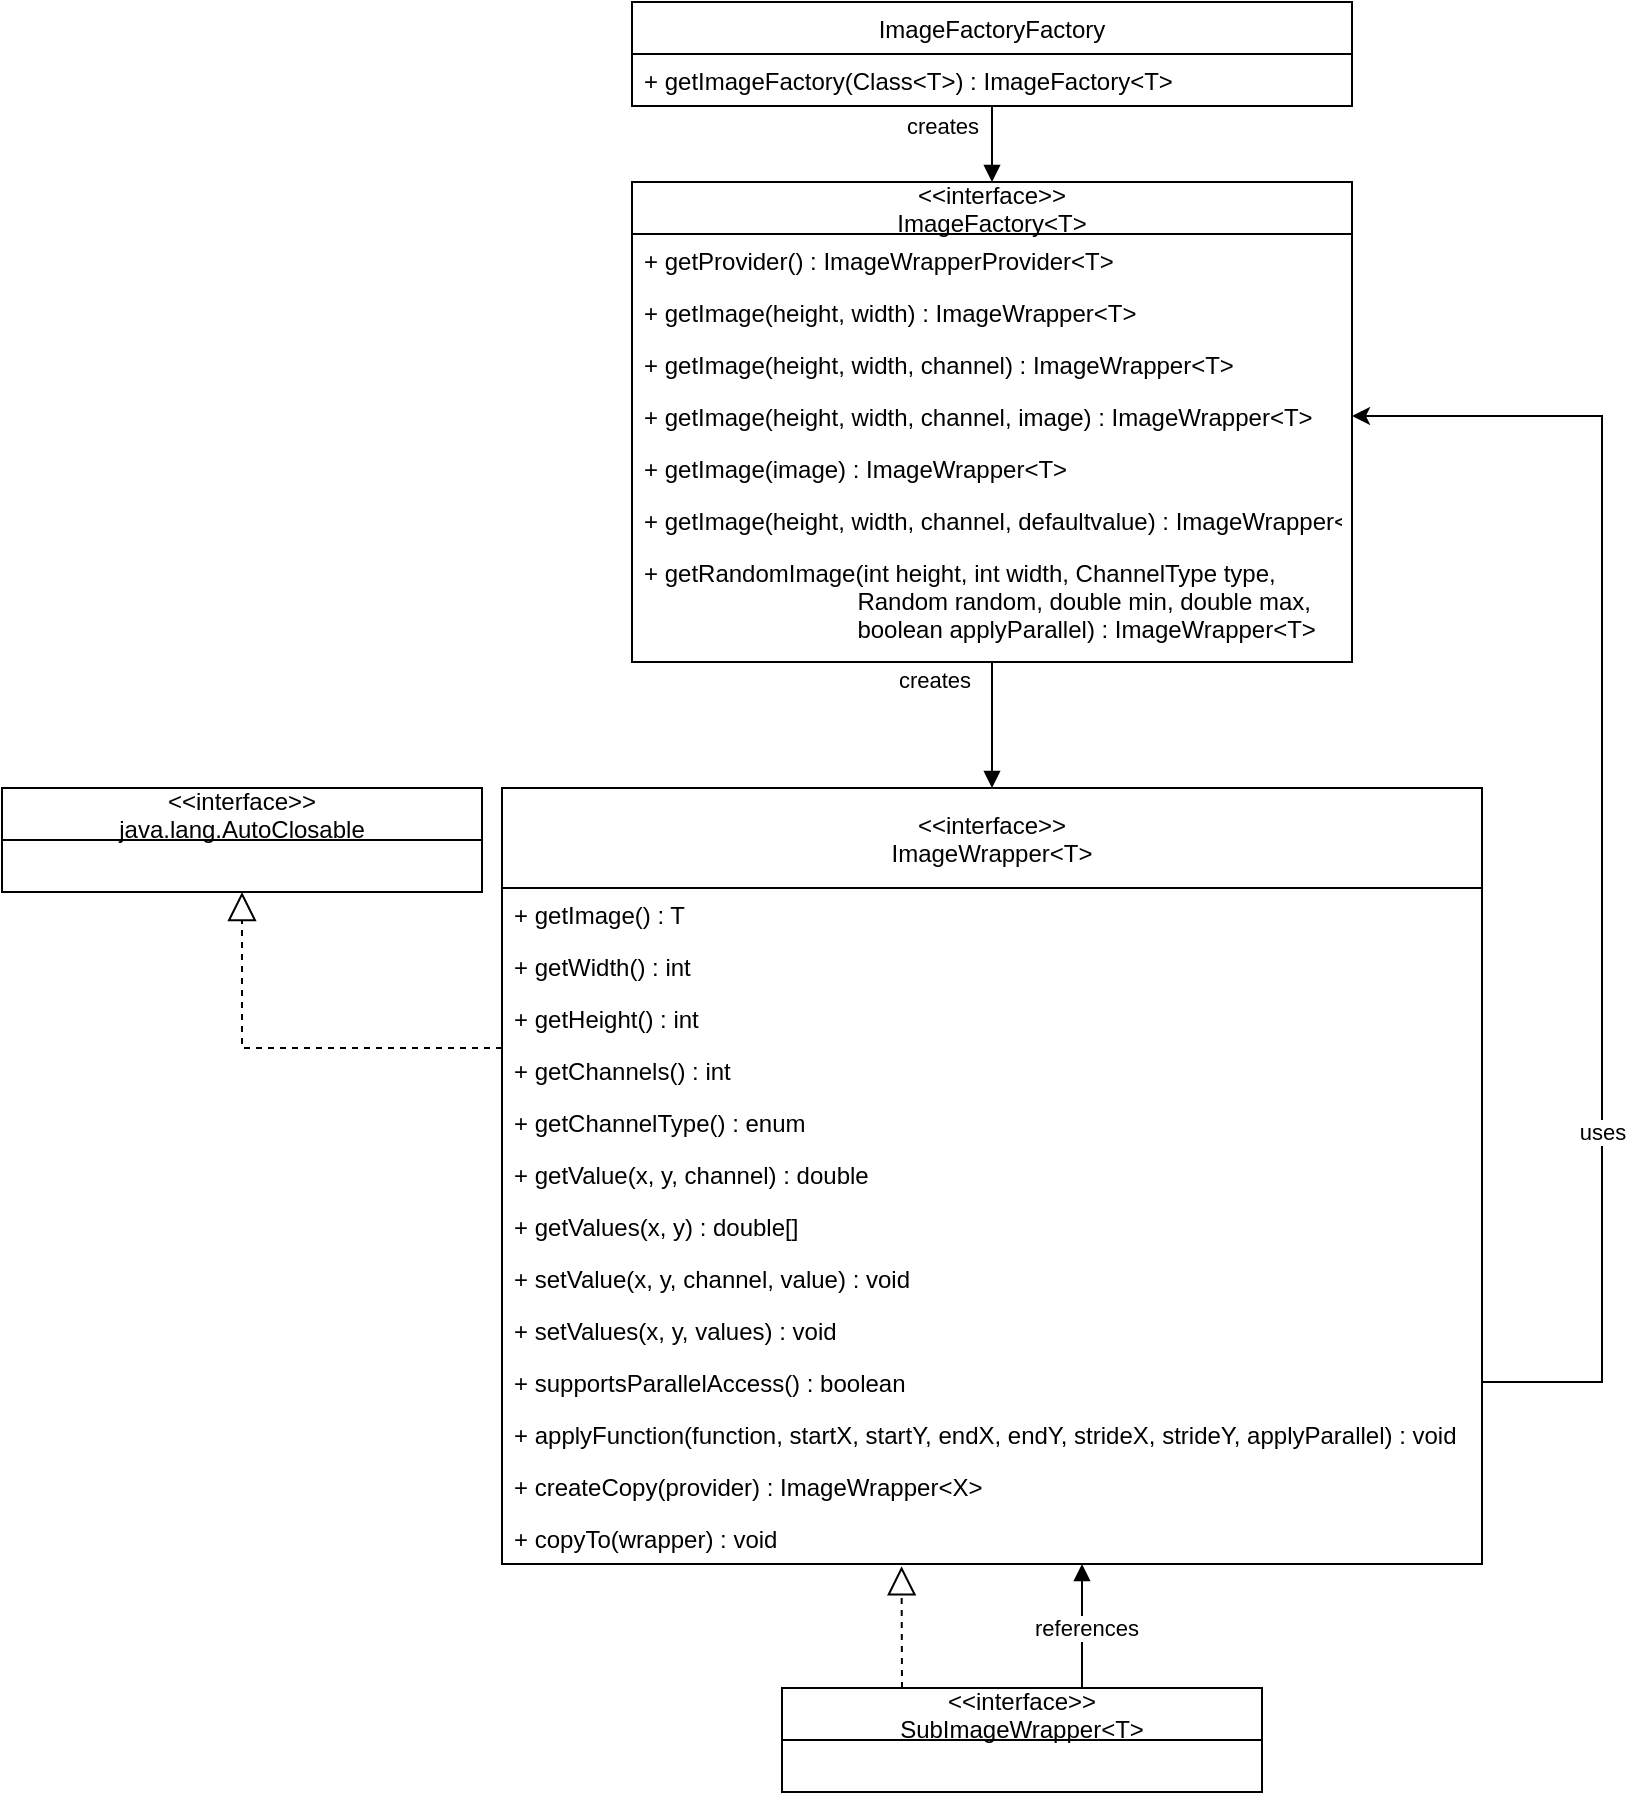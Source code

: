 <mxfile version="13.7.9" type="device"><diagram id="tygNcy8SpjdutiwsH8bo" name="Page-1"><mxGraphModel dx="1422" dy="976" grid="1" gridSize="10" guides="1" tooltips="1" connect="1" arrows="1" fold="1" page="1" pageScale="1" pageWidth="850" pageHeight="950" math="0" shadow="0"><root><mxCell id="0"/><mxCell id="1" parent="0"/><mxCell id="NWwmKJWpgc9R3A49z-l7-13" value="creates" style="html=1;verticalAlign=bottom;endArrow=block;" parent="1" source="NWwmKJWpgc9R3A49z-l7-1" target="NWwmKJWpgc9R3A49z-l7-7" edge="1"><mxGeometry x="-0.424" y="-29" width="80" relative="1" as="geometry"><mxPoint x="440" y="693" as="sourcePoint"/><mxPoint x="520" y="693" as="targetPoint"/><mxPoint as="offset"/></mxGeometry></mxCell><mxCell id="NWwmKJWpgc9R3A49z-l7-37" value="" style="endArrow=block;dashed=1;endFill=0;endSize=12;html=1;entryX=0.122;entryY=1.044;entryDx=0;entryDy=0;entryPerimeter=0;exitX=0.25;exitY=0;exitDx=0;exitDy=0;" parent="1" source="NWwmKJWpgc9R3A49z-l7-29" edge="1"><mxGeometry width="160" relative="1" as="geometry"><mxPoint x="490" y="873" as="sourcePoint"/><mxPoint x="459.78" y="812.144" as="targetPoint"/></mxGeometry></mxCell><mxCell id="NWwmKJWpgc9R3A49z-l7-38" value="" style="endArrow=block;endFill=1;html=1;edgeStyle=orthogonalEdgeStyle;align=left;verticalAlign=top;" parent="1" source="NWwmKJWpgc9R3A49z-l7-29" edge="1"><mxGeometry x="-1" relative="1" as="geometry"><mxPoint x="580" y="713" as="sourcePoint"/><mxPoint x="550" y="811" as="targetPoint"/><Array as="points"><mxPoint x="550" y="843"/><mxPoint x="550" y="843"/></Array></mxGeometry></mxCell><mxCell id="NWwmKJWpgc9R3A49z-l7-40" value="references" style="edgeLabel;html=1;align=center;verticalAlign=middle;resizable=0;points=[];" parent="NWwmKJWpgc9R3A49z-l7-38" vertex="1" connectable="0"><mxGeometry x="0.346" y="-33" relative="1" as="geometry"><mxPoint x="-31" y="11.71" as="offset"/></mxGeometry></mxCell><mxCell id="NWwmKJWpgc9R3A49z-l7-43" value="" style="endArrow=block;dashed=1;endFill=0;endSize=12;html=1;rounded=0;" parent="1" target="NWwmKJWpgc9R3A49z-l7-42" edge="1"><mxGeometry width="160" relative="1" as="geometry"><mxPoint x="260" y="553" as="sourcePoint"/><mxPoint x="390" y="639" as="targetPoint"/><Array as="points"><mxPoint x="130" y="553"/></Array></mxGeometry></mxCell><mxCell id="NWwmKJWpgc9R3A49z-l7-50" style="edgeStyle=orthogonalEdgeStyle;rounded=0;orthogonalLoop=1;jettySize=auto;html=1;exitX=1;exitY=0.5;exitDx=0;exitDy=0;entryX=1;entryY=0.5;entryDx=0;entryDy=0;" parent="1" source="NWwmKJWpgc9R3A49z-l7-47" target="NWwmKJWpgc9R3A49z-l7-5" edge="1"><mxGeometry relative="1" as="geometry"><Array as="points"><mxPoint x="750" y="720"/><mxPoint x="810" y="720"/><mxPoint x="810" y="237"/></Array><mxPoint x="810" y="307" as="targetPoint"/></mxGeometry></mxCell><mxCell id="NWwmKJWpgc9R3A49z-l7-51" value="uses" style="edgeLabel;html=1;align=center;verticalAlign=middle;resizable=0;points=[];" parent="NWwmKJWpgc9R3A49z-l7-50" vertex="1" connectable="0"><mxGeometry x="-0.392" relative="1" as="geometry"><mxPoint as="offset"/></mxGeometry></mxCell><mxCell id="0SvNiM1WhNZJHh7I-c1r-17" value="creates" style="html=1;verticalAlign=bottom;endArrow=block;entryX=0.5;entryY=0;entryDx=0;entryDy=0;" edge="1" parent="1" source="0SvNiM1WhNZJHh7I-c1r-9" target="NWwmKJWpgc9R3A49z-l7-1"><mxGeometry y="-25" width="80" relative="1" as="geometry"><mxPoint x="510" y="70" as="sourcePoint"/><mxPoint x="515" y="433" as="targetPoint"/><mxPoint as="offset"/></mxGeometry></mxCell><mxCell id="NWwmKJWpgc9R3A49z-l7-7" value="&lt;&lt;interface&gt;&gt;&#10;ImageWrapper&lt;T&gt;" style="swimlane;fontStyle=0;childLayout=stackLayout;horizontal=1;startSize=50;fillColor=none;horizontalStack=0;resizeParent=1;resizeParentMax=0;resizeLast=0;collapsible=1;marginBottom=0;" parent="1" vertex="1"><mxGeometry x="260" y="423" width="490" height="388" as="geometry"/></mxCell><mxCell id="NWwmKJWpgc9R3A49z-l7-8" value="+ getImage() : T" style="text;strokeColor=none;fillColor=none;align=left;verticalAlign=top;spacingLeft=4;spacingRight=4;overflow=hidden;rotatable=0;points=[[0,0.5],[1,0.5]];portConstraint=eastwest;" parent="NWwmKJWpgc9R3A49z-l7-7" vertex="1"><mxGeometry y="50" width="490" height="26" as="geometry"/></mxCell><mxCell id="NWwmKJWpgc9R3A49z-l7-9" value="+ getWidth() : int" style="text;strokeColor=none;fillColor=none;align=left;verticalAlign=top;spacingLeft=4;spacingRight=4;overflow=hidden;rotatable=0;points=[[0,0.5],[1,0.5]];portConstraint=eastwest;" parent="NWwmKJWpgc9R3A49z-l7-7" vertex="1"><mxGeometry y="76" width="490" height="26" as="geometry"/></mxCell><mxCell id="NWwmKJWpgc9R3A49z-l7-10" value="+ getHeight() : int" style="text;strokeColor=none;fillColor=none;align=left;verticalAlign=top;spacingLeft=4;spacingRight=4;overflow=hidden;rotatable=0;points=[[0,0.5],[1,0.5]];portConstraint=eastwest;" parent="NWwmKJWpgc9R3A49z-l7-7" vertex="1"><mxGeometry y="102" width="490" height="26" as="geometry"/></mxCell><mxCell id="NWwmKJWpgc9R3A49z-l7-11" value="+ getChannels() : int" style="text;strokeColor=none;fillColor=none;align=left;verticalAlign=top;spacingLeft=4;spacingRight=4;overflow=hidden;rotatable=0;points=[[0,0.5],[1,0.5]];portConstraint=eastwest;" parent="NWwmKJWpgc9R3A49z-l7-7" vertex="1"><mxGeometry y="128" width="490" height="26" as="geometry"/></mxCell><mxCell id="NWwmKJWpgc9R3A49z-l7-41" value="+ getChannelType() : enum" style="text;strokeColor=none;fillColor=none;align=left;verticalAlign=top;spacingLeft=4;spacingRight=4;overflow=hidden;rotatable=0;points=[[0,0.5],[1,0.5]];portConstraint=eastwest;" parent="NWwmKJWpgc9R3A49z-l7-7" vertex="1"><mxGeometry y="154" width="490" height="26" as="geometry"/></mxCell><mxCell id="NWwmKJWpgc9R3A49z-l7-44" value="+ getValue(x, y, channel) : double" style="text;strokeColor=none;fillColor=none;align=left;verticalAlign=top;spacingLeft=4;spacingRight=4;overflow=hidden;rotatable=0;points=[[0,0.5],[1,0.5]];portConstraint=eastwest;" parent="NWwmKJWpgc9R3A49z-l7-7" vertex="1"><mxGeometry y="180" width="490" height="26" as="geometry"/></mxCell><mxCell id="NWwmKJWpgc9R3A49z-l7-12" value="+ getValues(x, y) : double[]" style="text;strokeColor=none;fillColor=none;align=left;verticalAlign=top;spacingLeft=4;spacingRight=4;overflow=hidden;rotatable=0;points=[[0,0.5],[1,0.5]];portConstraint=eastwest;" parent="NWwmKJWpgc9R3A49z-l7-7" vertex="1"><mxGeometry y="206" width="490" height="26" as="geometry"/></mxCell><mxCell id="NWwmKJWpgc9R3A49z-l7-46" value="+ setValue(x, y, channel, value) : void" style="text;strokeColor=none;fillColor=none;align=left;verticalAlign=top;spacingLeft=4;spacingRight=4;overflow=hidden;rotatable=0;points=[[0,0.5],[1,0.5]];portConstraint=eastwest;" parent="NWwmKJWpgc9R3A49z-l7-7" vertex="1"><mxGeometry y="232" width="490" height="26" as="geometry"/></mxCell><mxCell id="NWwmKJWpgc9R3A49z-l7-45" value="+ setValues(x, y, values) : void" style="text;strokeColor=none;fillColor=none;align=left;verticalAlign=top;spacingLeft=4;spacingRight=4;overflow=hidden;rotatable=0;points=[[0,0.5],[1,0.5]];portConstraint=eastwest;" parent="NWwmKJWpgc9R3A49z-l7-7" vertex="1"><mxGeometry y="258" width="490" height="26" as="geometry"/></mxCell><mxCell id="NWwmKJWpgc9R3A49z-l7-52" value="+ supportsParallelAccess() : boolean" style="text;strokeColor=none;fillColor=none;align=left;verticalAlign=top;spacingLeft=4;spacingRight=4;overflow=hidden;rotatable=0;points=[[0,0.5],[1,0.5]];portConstraint=eastwest;" parent="NWwmKJWpgc9R3A49z-l7-7" vertex="1"><mxGeometry y="284" width="490" height="26" as="geometry"/></mxCell><mxCell id="NWwmKJWpgc9R3A49z-l7-47" value="+ applyFunction(function, startX, startY, endX, endY, strideX, strideY, applyParallel) : void" style="text;strokeColor=none;fillColor=none;align=left;verticalAlign=top;spacingLeft=4;spacingRight=4;overflow=hidden;rotatable=0;points=[[0,0.5],[1,0.5]];portConstraint=eastwest;" parent="NWwmKJWpgc9R3A49z-l7-7" vertex="1"><mxGeometry y="310" width="490" height="26" as="geometry"/></mxCell><mxCell id="NWwmKJWpgc9R3A49z-l7-49" value="+ createCopy(provider) : ImageWrapper&lt;X&gt;" style="text;strokeColor=none;fillColor=none;align=left;verticalAlign=top;spacingLeft=4;spacingRight=4;overflow=hidden;rotatable=0;points=[[0,0.5],[1,0.5]];portConstraint=eastwest;" parent="NWwmKJWpgc9R3A49z-l7-7" vertex="1"><mxGeometry y="336" width="490" height="26" as="geometry"/></mxCell><mxCell id="NWwmKJWpgc9R3A49z-l7-48" value="+ copyTo(wrapper) : void" style="text;strokeColor=none;fillColor=none;align=left;verticalAlign=top;spacingLeft=4;spacingRight=4;overflow=hidden;rotatable=0;points=[[0,0.5],[1,0.5]];portConstraint=eastwest;" parent="NWwmKJWpgc9R3A49z-l7-7" vertex="1"><mxGeometry y="362" width="490" height="26" as="geometry"/></mxCell><mxCell id="NWwmKJWpgc9R3A49z-l7-42" value="&lt;&lt;interface&gt;&gt;&#10;java.lang.AutoClosable" style="swimlane;fontStyle=0;childLayout=stackLayout;horizontal=1;startSize=26;fillColor=none;horizontalStack=0;resizeParent=1;resizeParentMax=0;resizeLast=0;collapsible=1;marginBottom=0;" parent="1" vertex="1"><mxGeometry x="10" y="423" width="240" height="52" as="geometry"/></mxCell><mxCell id="NWwmKJWpgc9R3A49z-l7-29" value="&lt;&lt;interface&gt;&gt;&#10;SubImageWrapper&lt;T&gt;" style="swimlane;fontStyle=0;childLayout=stackLayout;horizontal=1;startSize=26;fillColor=none;horizontalStack=0;resizeParent=1;resizeParentMax=0;resizeLast=0;collapsible=1;marginBottom=0;" parent="1" vertex="1"><mxGeometry x="400" y="873" width="240" height="52" as="geometry"/></mxCell><mxCell id="NWwmKJWpgc9R3A49z-l7-1" value="&lt;&lt;interface&gt;&gt;&#10;ImageFactory&lt;T&gt;" style="swimlane;fontStyle=0;childLayout=stackLayout;horizontal=1;startSize=26;fillColor=none;horizontalStack=0;resizeParent=1;resizeParentMax=0;resizeLast=0;collapsible=1;marginBottom=0;" parent="1" vertex="1"><mxGeometry x="325" y="120" width="360" height="240" as="geometry"/></mxCell><mxCell id="NWwmKJWpgc9R3A49z-l7-2" value="+ getProvider() : ImageWrapperProvider&lt;T&gt;" style="text;strokeColor=none;fillColor=none;align=left;verticalAlign=top;spacingLeft=4;spacingRight=4;overflow=hidden;rotatable=0;points=[[0,0.5],[1,0.5]];portConstraint=eastwest;" parent="NWwmKJWpgc9R3A49z-l7-1" vertex="1"><mxGeometry y="26" width="360" height="26" as="geometry"/></mxCell><mxCell id="NWwmKJWpgc9R3A49z-l7-6" value="+ getImage(height, width) : ImageWrapper&lt;T&gt;" style="text;strokeColor=none;fillColor=none;align=left;verticalAlign=top;spacingLeft=4;spacingRight=4;overflow=hidden;rotatable=0;points=[[0,0.5],[1,0.5]];portConstraint=eastwest;" parent="NWwmKJWpgc9R3A49z-l7-1" vertex="1"><mxGeometry y="52" width="360" height="26" as="geometry"/></mxCell><mxCell id="NWwmKJWpgc9R3A49z-l7-3" value="+ getImage(height, width, channel) : ImageWrapper&lt;T&gt;" style="text;strokeColor=none;fillColor=none;align=left;verticalAlign=top;spacingLeft=4;spacingRight=4;overflow=hidden;rotatable=0;points=[[0,0.5],[1,0.5]];portConstraint=eastwest;" parent="NWwmKJWpgc9R3A49z-l7-1" vertex="1"><mxGeometry y="78" width="360" height="26" as="geometry"/></mxCell><mxCell id="NWwmKJWpgc9R3A49z-l7-5" value="+ getImage(height, width, channel, image) : ImageWrapper&lt;T&gt;" style="text;strokeColor=none;fillColor=none;align=left;verticalAlign=top;spacingLeft=4;spacingRight=4;overflow=hidden;rotatable=0;points=[[0,0.5],[1,0.5]];portConstraint=eastwest;" parent="NWwmKJWpgc9R3A49z-l7-1" vertex="1"><mxGeometry y="104" width="360" height="26" as="geometry"/></mxCell><mxCell id="NWwmKJWpgc9R3A49z-l7-4" value="+ getImage(image) : ImageWrapper&lt;T&gt;" style="text;strokeColor=none;fillColor=none;align=left;verticalAlign=top;spacingLeft=4;spacingRight=4;overflow=hidden;rotatable=0;points=[[0,0.5],[1,0.5]];portConstraint=eastwest;" parent="NWwmKJWpgc9R3A49z-l7-1" vertex="1"><mxGeometry y="130" width="360" height="26" as="geometry"/></mxCell><mxCell id="NWwmKJWpgc9R3A49z-l7-23" value="+ getImage(height, width, channel, defaultvalue) : ImageWrapper&lt;T&gt;" style="text;strokeColor=none;fillColor=none;align=left;verticalAlign=top;spacingLeft=4;spacingRight=4;overflow=hidden;rotatable=0;points=[[0,0.5],[1,0.5]];portConstraint=eastwest;" parent="NWwmKJWpgc9R3A49z-l7-1" vertex="1"><mxGeometry y="156" width="360" height="26" as="geometry"/></mxCell><mxCell id="Ekn_y-TKRogaj0dHEmsJ-1" value="+ getRandomImage(int height, int width, ChannelType type, &#10;                                Random random, double min, double max, &#10;                                boolean applyParallel) : ImageWrapper&lt;T&gt;" style="text;strokeColor=none;fillColor=none;align=left;verticalAlign=top;spacingLeft=4;spacingRight=4;overflow=hidden;rotatable=0;points=[[0,0.5],[1,0.5]];portConstraint=eastwest;" parent="NWwmKJWpgc9R3A49z-l7-1" vertex="1"><mxGeometry y="182" width="360" height="58" as="geometry"/></mxCell><mxCell id="0SvNiM1WhNZJHh7I-c1r-9" value="ImageFactoryFactory" style="swimlane;fontStyle=0;childLayout=stackLayout;horizontal=1;startSize=26;fillColor=none;horizontalStack=0;resizeParent=1;resizeParentMax=0;resizeLast=0;collapsible=1;marginBottom=0;" vertex="1" parent="1"><mxGeometry x="325" y="30" width="360" height="52" as="geometry"/></mxCell><mxCell id="0SvNiM1WhNZJHh7I-c1r-10" value="+ getImageFactory(Class&lt;T&gt;) : ImageFactory&lt;T&gt;" style="text;strokeColor=none;fillColor=none;align=left;verticalAlign=top;spacingLeft=4;spacingRight=4;overflow=hidden;rotatable=0;points=[[0,0.5],[1,0.5]];portConstraint=eastwest;" vertex="1" parent="0SvNiM1WhNZJHh7I-c1r-9"><mxGeometry y="26" width="360" height="26" as="geometry"/></mxCell></root></mxGraphModel></diagram></mxfile>